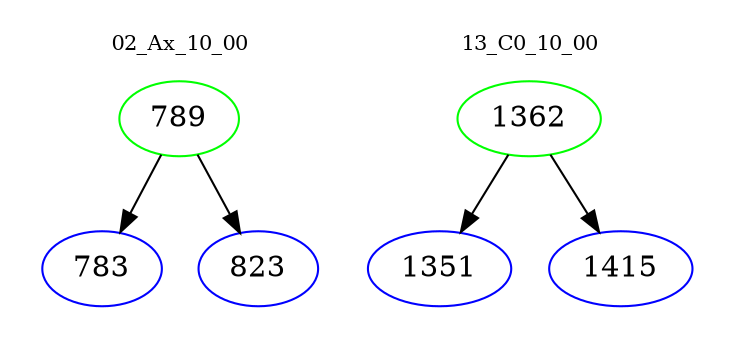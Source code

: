 digraph{
subgraph cluster_0 {
color = white
label = "02_Ax_10_00";
fontsize=10;
T0_789 [label="789", color="green"]
T0_789 -> T0_783 [color="black"]
T0_783 [label="783", color="blue"]
T0_789 -> T0_823 [color="black"]
T0_823 [label="823", color="blue"]
}
subgraph cluster_1 {
color = white
label = "13_C0_10_00";
fontsize=10;
T1_1362 [label="1362", color="green"]
T1_1362 -> T1_1351 [color="black"]
T1_1351 [label="1351", color="blue"]
T1_1362 -> T1_1415 [color="black"]
T1_1415 [label="1415", color="blue"]
}
}
